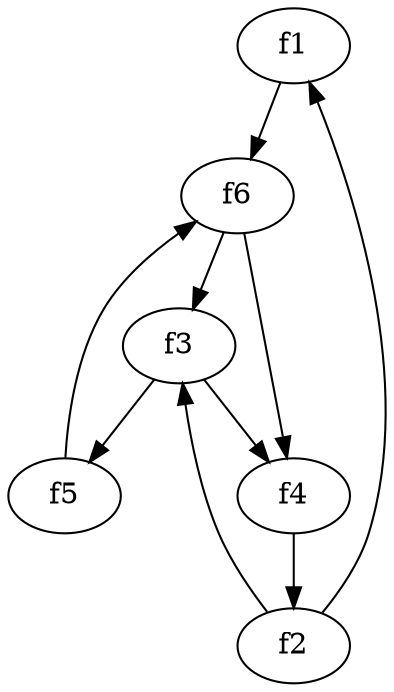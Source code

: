 strict digraph  {
f1;
f2;
f3;
f4;
f5;
f6;
f1 -> f6  [weight=2];
f2 -> f1  [weight=2];
f2 -> f3  [weight=2];
f3 -> f5  [weight=2];
f3 -> f4  [weight=2];
f4 -> f2  [weight=2];
f5 -> f6  [weight=2];
f6 -> f4  [weight=2];
f6 -> f3  [weight=2];
}
